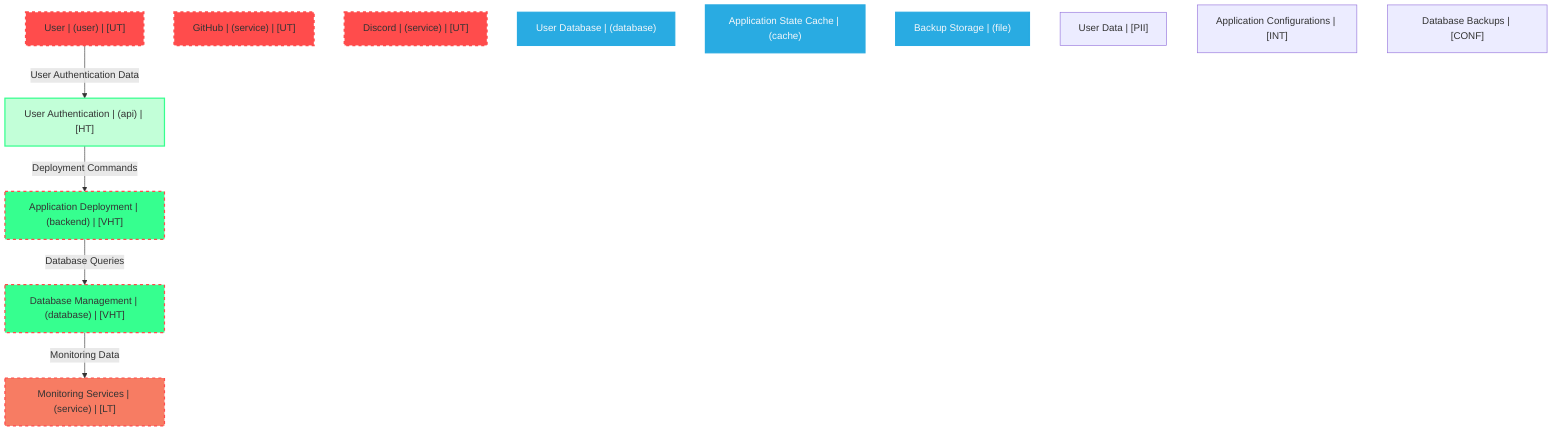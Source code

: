 graph TB
  node_01F8Z8G4E5F8D5B3F8AC["User | (user) | [UT]"]:::untrusted
  node_01F8Z8G4E5F8D5B3F8AD["GitHub | (service) | [UT]"]:::untrusted
  node_01F8Z8G4E5F8D5B3F8AE["Discord | (service) | [UT]"]:::untrusted
  node_01F8Z8G4E5F8D5B3F8A5["User Authentication | (api) | [HT]"]:::highTrust
  node_01F8Z8G4E5F8D5B3F8A6["Application Deployment | (backend) | [VHT]"]:::veryHighTrust
  node_01F8Z8G4E5F8D5B3F8A7["Database Management | (database) | [VHT]"]:::veryHighTrust
  node_01F8Z8G4E5F8D5B3F8A8["Monitoring Services | (service) | [LT]"]:::lowTrust
  node_01F8Z8G4E5F8D5B3F8A9["User Database | (database)"]:::dataStore
  node_01F8Z8G4E5F8D5B3F8AA["Application State Cache | (cache)"]:::dataStore
  node_01F8Z8G4E5F8D5B3F8AB["Backup Storage | (file)"]:::dataStore
  node_01F8Z8G4E5F8D5B3F8A2["User Data | [PII]"]:::dataAsset,pii
  node_01F8Z8G4E5F8D5B3F8A3["Application Configurations | [INT]"]:::dataAsset,internal
  node_01F8Z8G4E5F8D5B3F8A4["Database Backups | [CONF]"]:::dataAsset,confidential

  node_01F8Z8G4E5F8D5B3F8AC -->|User Authentication Data| node_01F8Z8G4E5F8D5B3F8A5:::encryptedFlow
  node_01F8Z8G4E5F8D5B3F8A5 -->|Deployment Commands| node_01F8Z8G4E5F8D5B3F8A6:::unencryptedFlow
  node_01F8Z8G4E5F8D5B3F8A6 -->|Database Queries| node_01F8Z8G4E5F8D5B3F8A7:::unencryptedFlow
  node_01F8Z8G4E5F8D5B3F8A7 -->|Monitoring Data| node_01F8Z8G4E5F8D5B3F8A8:::unencryptedFlow

  classDef externalEntity fill:#FF4C4C,stroke:#FF4C4C,stroke-width:2px,color:#F5F7FA
  classDef process fill:#36FF8F,stroke:#36FF8F,stroke-width:2px,color:#0B0D17
  classDef dataStore fill:#29ABE2,stroke:#29ABE2,stroke-width:2px,color:#F5F7FA
  classDef dataAsset fill:#A259FF,stroke:#c3a4ff,stroke-width:2px,color:#F5F7FA
  classDef untrusted fill:#FF4C4C,stroke:#FF4C4C,stroke-width:3px,stroke-dasharray:5 5
  classDef lowTrust fill:#f77c63,stroke:#f77c63,stroke-width:2px,stroke-dasharray:3 3
  classDef mediumTrust fill:#FFD300,stroke:#FFD300,stroke-width:2px
  classDef highTrust fill:#C2FFD8,stroke:#36FF8F,stroke-width:2px
  classDef veryHighTrust fill:#36FF8F,stroke:#36FF8F,stroke-width:3px
  classDef public fill:#C2FFD8,stroke:#36FF8F,stroke-width:1px
  classDef internal fill:#FFF2B3,stroke:#FFD300,stroke-width:1px
  classDef confidential fill:#FFB3B3,stroke:#FF4C4C,stroke-width:2px
  classDef restricted fill:#FF4C4C,stroke:#FF4C4C,stroke-width:3px
  classDef pii fill:#ffa1ad,stroke:#A259FF,stroke-width:2px
  classDef pci fill:#FF4C4C,stroke:#FF4C4C,stroke-width:3px
  classDef phi fill:#ffa1ad,stroke:#A259FF,stroke-width:3px
  classDef encryptedFlow stroke:#36FF8F,stroke-width:2px
  classDef unencryptedFlow stroke:#FF4C4C,stroke-width:2px,stroke-dasharray:5 5
  classDef authenticatedFlow stroke:#29ABE2,stroke-width:2px
  classDef trustBoundary fill:transparent,stroke:#2E3440,stroke-width:3px,stroke-dasharray:10 5